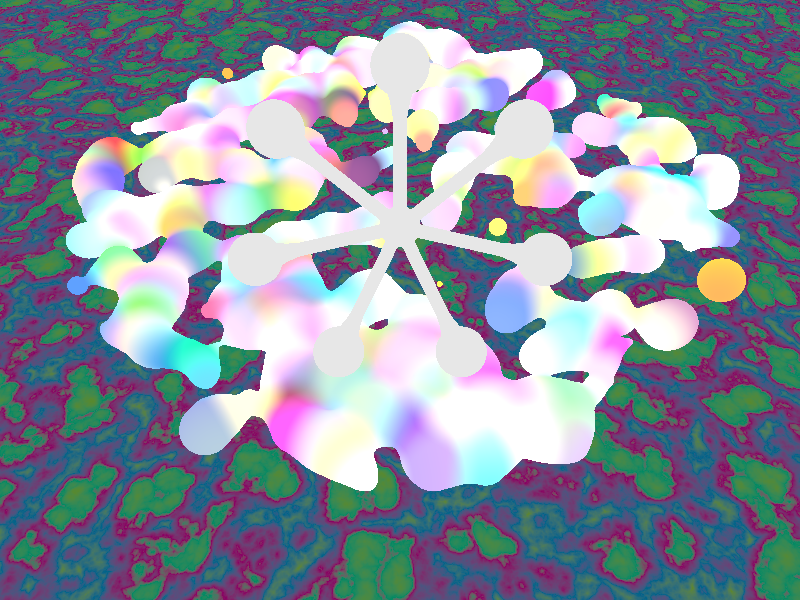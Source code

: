 #include "colors.inc"
#include "functions.inc"                

global_settings{
        max_trace_level 50
}        

#declare n=400;
#declare r_s=1;


camera{
        location <0,12,-15>
        look_at <0,-5,0>
}

light_source{
        <-3,15,-10>
        rgb 1
        //area_light x,z,5,5
        //adaptive 1
        
        photons{refraction on}
}

#declare R1 = seed(10);

#declare i=1;
blob{
        #while(i<=n)
                #declare r_x = 10*sqrt(rand(R1));
                #declare r_z = 10*sqrt(rand(R1));
                #declare theta = 2*pi*rand(R1);
                #declare omegA = 10*(2*rand(R1)-1);
                
                sphere{
                        <r_x*cos(theta+clock*omegA),r_s/2,r_z*sin(theta+clock*omegA)>, r_s
                        strength 1 + .2*rand(R1)
                        
                        pigment{rgb 2*<rand(R1),rand(R1),rand(R1)>}
                        normal{bumps .5 scale .2}
                        finish{phong 1}        
                }
                #declare i=i+1;
        #end
}

#declare spokes = 7;

blob{
        #declare i=1;
        #while (i<=spokes)
                sphere{
                        <0,3,0>,1
                        strength 2
                        rotate z*360*i/spokes
                }
                cylinder{
                        <0,0,0>,<0,2.5,0>,.25
                        strength 2
                        rotate z*360*i/spokes
                }
                #declare i=i+1;
        #end        
        
        rotate 360*z*clock
        
        rotate x*30
        translate <0,4,-6>
        
        pigment{rgbt .8+.2*sin(2*pi*clock/2)}
        interior{ior 1.3}
        finish{phong 1}
}        
                                

#declare gamma_g = .25;

plane{
        y, -10
        pigment{
                granite
                pigment_map{
                        [0 rgb <.5+.5*sin(2*pi*clock), .5+.5*cos(2*pi*clock),0>*gamma_g]
                        [.25 + .15*sin(2*clock) rgb <0, .5+.5*sin(2*pi*clock), .5+.5*cos(2*pi*clock)>*gamma_g]
                        [.5 + .1*sin(10*clock) rgb <.5+.5*cos(2*pi*clock), 0, .5+.5*sin(2*pi*clock)>*gamma_g]
                        [.75 - .15*cos(clock) rgb <0, .5+.5*cos(5*pi*clock), .5+.5*sin(2*pi*clock)>*gamma_g]
                        [1 rgb <.5+.5*sin(10*pi*clock), .5+.5*cos(2*pi*clock), 0>*gamma_g]
                }
                scale 10
                translate 10*y*clock
        }                
        finish{
                reflection 1
                ambient 0
        }      
}                                